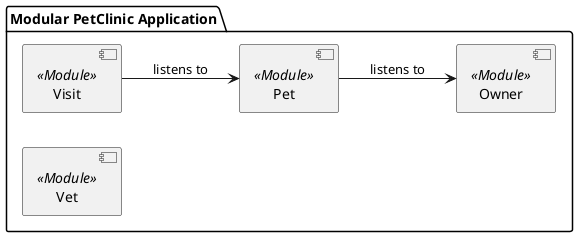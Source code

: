 @startuml components-modular-mon

left to right direction

package "Modular PetClinic Application" {
    [Visit] <<Module>>
    [Pet] <<Module>>
    [Owner] <<Module>>
    [Vet] <<Module>>

    [Visit] --> [Pet] : "listens to"
    [Pet] --> [Owner] : "listens to"
}

@enduml